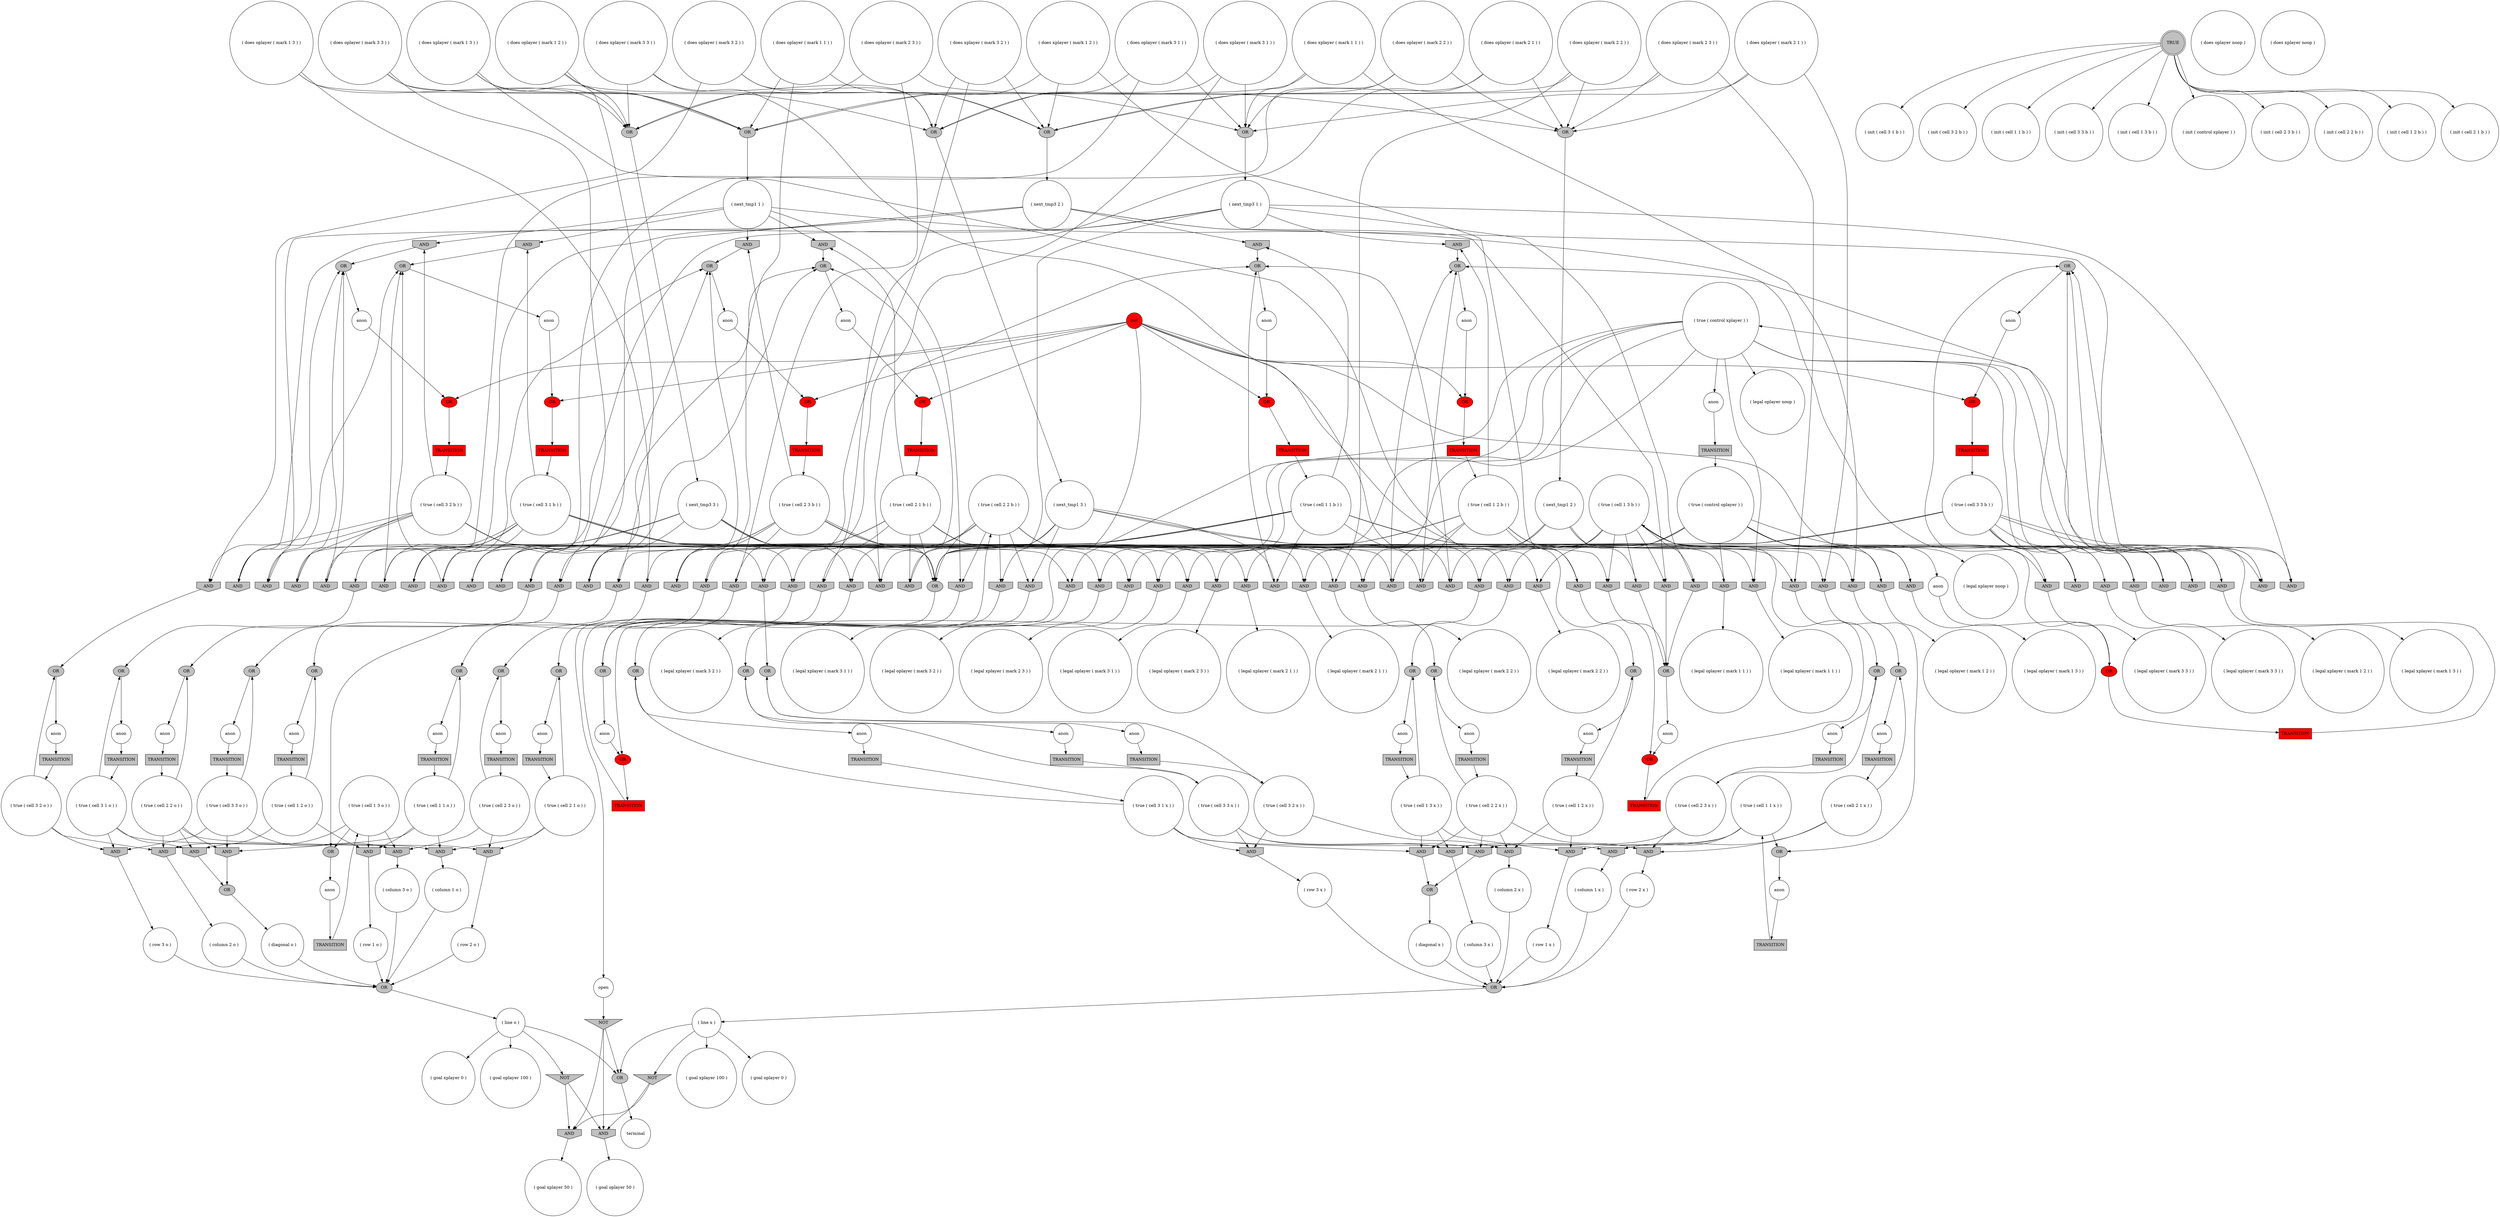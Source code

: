 digraph propNet
{
	"@4adee4de"[shape=ellipse, style= filled, fillcolor=grey, label="OR"]; "@4adee4de"->"@726b9753"; 
	"@141cee1e"[shape=circle, style= filled, fillcolor=white, label="( legal xplayer noop )"]; 
	"@5d2ab728"[shape=invhouse, style= filled, fillcolor=grey, label="AND"]; "@5d2ab728"->"@35bf760a"; 
	"@6c53ea5f"[shape=circle, style= filled, fillcolor=white, label="anon"]; "@6c53ea5f"->"@4bff13e5"; 
	"@55198f15"[shape=invhouse, style= filled, fillcolor=grey, label="AND"]; "@55198f15"->"@144c969c"; 
	"@19718d7e"[shape=invhouse, style= filled, fillcolor=grey, label="AND"]; "@19718d7e"->"@7c404922"; 
	"@22eddcfd"[shape=invhouse, style= filled, fillcolor=grey, label="AND"]; "@22eddcfd"->"@2ba9edd7"; 
	"@7bd6daf"[shape=ellipse, style= filled, fillcolor=grey, label="OR"]; "@7bd6daf"->"@13250b83"; 
	"@5c0f081c"[shape=circle, style= filled, fillcolor=white, label="( column 3 o )"]; "@5c0f081c"->"@73e847a1"; 
	"@50939c86"[shape=circle, style= filled, fillcolor=white, label="( does xplayer ( mark 3 3 ) )"]; "@50939c86"->"@7ce655c5"; "@50939c86"->"@70ff2ee4"; "@50939c86"->"@2a01b2ce"; 
	"@71e9a1ff"[shape=circle, style= filled, fillcolor=white, label="( does oplayer ( mark 1 2 ) )"]; "@71e9a1ff"->"@6e2292f2"; "@71e9a1ff"->"@8bbd998"; "@71e9a1ff"->"@ad575b8"; 
	"@68acaeb5"[shape=ellipse, style= filled, fillcolor=grey, label="OR"]; "@68acaeb5"->"@3bad48e2"; 
	"@ca10ebb"[shape=circle, style= filled, fillcolor=white, label="( column 1 x )"]; "@ca10ebb"->"@7e4bf14e"; 
	"@4bff13e5"[shape=box, style= filled, fillcolor=grey, label="TRANSITION"]; "@4bff13e5"->"@34052978"; 
	"@70ff2ee4"[shape=ellipse, style= filled, fillcolor=grey, label="OR"]; "@70ff2ee4"->"@5ff4e0b0"; 
	"@37cd1fd3"[shape=invhouse, style= filled, fillcolor=grey, label="AND"]; "@37cd1fd3"->"@3e447d9b"; 
	"@5e85de9b"[shape=box, style= filled, fillcolor=red, label="TRANSITION"]; "@5e85de9b"->"@1bc56995"; 
	"@1f13ed33"[shape=invhouse, style= filled, fillcolor=grey, label="AND"]; "@1f13ed33"->"@7db148b5"; 
	"@5f9995bb"[shape=circle, style= filled, fillcolor=white, label="( goal oplayer 50 )"]; 
	"@2c59ee1"[shape=invhouse, style= filled, fillcolor=grey, label="AND"]; "@2c59ee1"->"@6b27b224"; 
	"@1f856ba1"[shape=box, style= filled, fillcolor=red, label="TRANSITION"]; "@1f856ba1"->"@e15329d"; 
	"@4bb66b93"[shape=circle, style= filled, fillcolor=white, label="( init ( cell 3 1 b ) )"]; 
	"@5d8649a1"[shape=circle, style= filled, fillcolor=white, label="anon"]; "@5d8649a1"->"@73157598"; 
	"@375fc778"[shape=invhouse, style= filled, fillcolor=grey, label="AND"]; "@375fc778"->"@5a66967"; 
	"@7b95efbd"[shape=circle, style= filled, fillcolor=white, label="( true ( cell 2 2 o ) )"]; "@7b95efbd"->"@275604d6"; "@7b95efbd"->"@5d2ab728"; "@7b95efbd"->"@54d670b5"; "@7b95efbd"->"@25381f6d"; "@7b95efbd"->"@77e7360e"; 
	"@5521af09"[shape=ellipse, style= filled, fillcolor=grey, label="OR"]; "@5521af09"->"@5e348b3b"; 
	"@38541c79"[shape=circle, style= filled, fillcolor=white, label="( does oplayer ( mark 2 2 ) )"]; "@38541c79"->"@5968e22"; "@38541c79"->"@ad575b8"; "@38541c79"->"@617a26a4"; 
	"@309398a3"[shape=circle, style= filled, fillcolor=white, label="( true ( cell 2 3 x ) )"]; "@309398a3"->"@7d35ddd7"; "@309398a3"->"@16b9aa4f"; "@309398a3"->"@169295ee"; 
	"@6a40091"[shape=circle, style= filled, fillcolor=white, label="( legal xplayer ( mark 1 1 ) )"]; 
	"@1f571362"[shape=circle, style= filled, fillcolor=white, label="( init ( cell 3 2 b ) )"]; 
	"@299641af"[shape=invhouse, style= filled, fillcolor=grey, label="AND"]; "@299641af"->"@57119a2d"; 
	"@4d8b41b1"[shape=circle, style= filled, fillcolor=white, label="anon"]; "@4d8b41b1"->"@22a3491a"; 
	"@23e807ae"[shape=circle, style= filled, fillcolor=white, label="( does oplayer noop )"]; 
	"@419b95dc"[shape=circle, style= filled, fillcolor=white, label="anon"]; "@419b95dc"->"@4806e7f"; 
	"@6f8411cc"[shape=box, style= filled, fillcolor=grey, label="TRANSITION"]; "@6f8411cc"->"@59353d91"; 
	"@73e847a1"[shape=ellipse, style= filled, fillcolor=grey, label="OR"]; "@73e847a1"->"@22b88016"; 
	"@1b75033c"[shape=invhouse, style= filled, fillcolor=grey, label="AND"]; "@1b75033c"->"@7db148b5"; 
	"@42847ccf"[shape=invhouse, style= filled, fillcolor=grey, label="AND"]; "@42847ccf"->"@12484f51"; 
	"@1bc56995"[shape=circle, style= filled, fillcolor=white, label="( true ( cell 2 2 b ) )"]; "@1bc56995"->"@18212520"; "@1bc56995"->"@30272775"; "@1bc56995"->"@5d5417d7"; "@1bc56995"->"@40cdbfc8"; "@1bc56995"->"@3ad36734"; "@1bc56995"->"@38ad9025"; "@1bc56995"->"@3fdd6626"; "@1bc56995"->"@6ce84e14"; "@1bc56995"->"@617a26a4"; 
	"@30bc86ec"[shape=circle, style= filled, fillcolor=white, label="anon"]; "@30bc86ec"->"@522b12ec"; 
	"@50bb4eee"[shape=circle, style= filled, fillcolor=white, label="( legal oplayer ( mark 2 1 ) )"]; 
	"@25381f6d"[shape=ellipse, style= filled, fillcolor=grey, label="OR"]; "@25381f6d"->"@4d8b41b1"; 
	"@2f9df5cb"[shape=invhouse, style= filled, fillcolor=grey, label="AND"]; "@2f9df5cb"->"@6fbe883f"; 
	"@1855ac0d"[shape=circle, style= filled, fillcolor=white, label="anon"]; "@1855ac0d"->"@44fc776b"; 
	"@35d9a184"[shape=circle, style= filled, fillcolor=white, label="( init ( cell 1 1 b ) )"]; 
	"@7ed5c488"[shape=box, style= filled, fillcolor=red, label="TRANSITION"]; "@7ed5c488"->"@7a191abf"; 
	"@7b8495e6"[shape=invhouse, style= filled, fillcolor=grey, label="AND"]; "@7b8495e6"->"@308e3a6d"; 
	"@5eb8c8da"[shape=invhouse, style= filled, fillcolor=grey, label="AND"]; "@5eb8c8da"->"@548715e6"; 
	"@54d670b5"[shape=invhouse, style= filled, fillcolor=grey, label="AND"]; "@54d670b5"->"@757c4ce1"; 
	"@504b960"[shape=ellipse, style= filled, fillcolor=grey, label="OR"]; "@504b960"->"@435559c7"; 
	"@71963ff0"[shape=circle, style= filled, fillcolor=white, label="( does xplayer ( mark 1 2 ) )"]; "@71963ff0"->"@6e2292f2"; "@71963ff0"->"@174f7e2f"; "@71963ff0"->"@ad575b8"; 
	"@1fbed7d6"[shape=circle, style= filled, fillcolor=white, label="( row 2 o )"]; "@1fbed7d6"->"@73e847a1"; 
	"@78e3808b"[shape=invhouse, style= filled, fillcolor=grey, label="AND"]; "@78e3808b"->"@5f9995bb"; 
	"@2ce2a68a"[shape=box, style= filled, fillcolor=red, label="TRANSITION"]; "@2ce2a68a"->"@ef29888"; 
	"@3e513839"[shape=invhouse, style= filled, fillcolor=grey, label="AND"]; "@3e513839"->"@7c2faef5"; 
	"@8218a48"[shape=invhouse, style= filled, fillcolor=grey, label="AND"]; "@8218a48"->"@6a40091"; 
	"@2f0b2961"[shape=circle, style= filled, fillcolor=white, label="( does xplayer ( mark 1 1 ) )"]; "@2f0b2961"->"@6e2292f2"; "@2f0b2961"->"@35b95979"; "@2f0b2961"->"@68f8fe6e"; 
	"@6922f348"[shape=circle, style= filled, fillcolor=white, label="( legal oplayer ( mark 3 1 ) )"]; 
	"@6866c40c"[shape=invhouse, style= filled, fillcolor=grey, label="AND"]; "@6866c40c"->"@16ef9a9"; 
	"@6ee4908f"[shape=invhouse, style= filled, fillcolor=grey, label="AND"]; "@6ee4908f"->"@6fbe883f"; 
	"@1416067a"[shape=circle, style= filled, fillcolor=white, label="anon"]; "@1416067a"->"@182ab924"; 
	"@ceb3c87"[shape=invhouse, style= filled, fillcolor=grey, label="AND"]; "@ceb3c87"->"@2f4e319f"; 
	"@31a875c7"[shape=circle, style= filled, fillcolor=white, label="( does xplayer ( mark 1 3 ) )"]; "@31a875c7"->"@6e2292f2"; "@31a875c7"->"@7ce655c5"; "@31a875c7"->"@516042ee"; 
	"@58ae52dc"[shape=circle, style= filled, fillcolor=white, label="anon"]; "@58ae52dc"->"@4d4f0659"; 
	"@6ed3c8a0"[shape=invhouse, style= filled, fillcolor=grey, label="AND"]; "@6ed3c8a0"->"@406e0b50"; 
	"@55120b66"[shape=ellipse, style= filled, fillcolor=grey, label="OR"]; "@55120b66"->"@54a0860d"; 
	"@ef29888"[shape=circle, style= filled, fillcolor=white, label="( true ( cell 3 3 b ) )"]; "@ef29888"->"@5d5417d7"; "@ef29888"->"@5e04fef0"; "@ef29888"->"@1cf83260"; "@ef29888"->"@4cc565fd"; "@ef29888"->"@299641af"; "@ef29888"->"@3215c8b"; "@ef29888"->"@37cd1fd3"; "@ef29888"->"@69d5501b"; "@ef29888"->"@2a01b2ce"; 
	"@6872ae08"[shape=circle, style= filled, fillcolor=white, label="( legal oplayer ( mark 3 2 ) )"]; 
	"@7e04787f"[shape=invhouse, style= filled, fillcolor=grey, label="AND"]; "@7e04787f"->"@6922f348"; 
	"@729baee7"[shape=invhouse, style= filled, fillcolor=grey, label="AND"]; "@729baee7"->"@4faf537a"; 
	"@2ba9edd7"[shape=ellipse, style= filled, fillcolor=grey, label="OR"]; "@2ba9edd7"->"@6a50416a"; 
	"@5d5417d7"[shape=ellipse, style= filled, fillcolor=grey, label="OR"]; "@5d5417d7"->"@33a330ee"; 
	"@230e738a"[shape=circle, style= filled, fillcolor=white, label="( does oplayer ( mark 3 1 ) )"]; "@230e738a"->"@2c59ee1"; "@230e738a"->"@68f8fe6e"; "@230e738a"->"@70ff2ee4"; 
	"@7f928114"[shape=circle, style= filled, fillcolor=white, label="( does xplayer ( mark 3 1 ) )"]; "@7f928114"->"@3fe76447"; "@7f928114"->"@68f8fe6e"; "@7f928114"->"@70ff2ee4"; 
	"@5379bfff"[shape=circle, style= filled, fillcolor=white, label="( column 1 o )"]; "@5379bfff"->"@73e847a1"; 
	"@6b1a759c"[shape=circle, style= filled, fillcolor=white, label="( does xplayer ( mark 2 1 ) )"]; "@6b1a759c"->"@5968e22"; "@6b1a759c"->"@68f8fe6e"; "@6b1a759c"->"@3e513839"; 
	"@57deff59"[shape=circle, style= filled, fillcolor=white, label="( init ( cell 3 3 b ) )"]; 
	"@e15329d"[shape=circle, style= filled, fillcolor=white, label="( true ( cell 3 2 b ) )"]; "@e15329d"->"@1f13ed33"; "@e15329d"->"@5d5417d7"; "@e15329d"->"@18fc7329"; "@e15329d"->"@1b75033c"; "@e15329d"->"@16134f7f"; "@e15329d"->"@ceb3c87"; "@e15329d"->"@4b4d49b1"; "@e15329d"->"@40203f1c"; "@e15329d"->"@4195f35a"; 
	"@38ad9025"[shape=invhouse, style= filled, fillcolor=grey, label="AND"]; "@38ad9025"->"@65728bab"; 
	"@9c7b54e"[shape=circle, style= filled, fillcolor=white, label="( does oplayer ( mark 1 1 ) )"]; "@9c7b54e"->"@6e2292f2"; "@9c7b54e"->"@68f8fe6e"; "@9c7b54e"->"@5a7c1693"; 
	"@3bbf2734"[shape=doublecircle, style= filled, fillcolor=grey, label="TRUE"]; "@3bbf2734"->"@32b7fba7"; "@3bbf2734"->"@778de11c"; "@3bbf2734"->"@4bb66b93"; "@3bbf2734"->"@1f571362"; "@3bbf2734"->"@2ebf1528"; "@3bbf2734"->"@57deff59"; "@3bbf2734"->"@383e1fe7"; "@3bbf2734"->"@2cba5571"; "@3bbf2734"->"@6e7e4155"; "@3bbf2734"->"@35d9a184"; 
	"@265d7ed6"[shape=circle, style= filled, fillcolor=white, label="( legal oplayer ( mark 1 3 ) )"]; 
	"@4d3b73b0"[shape=invhouse, style= filled, fillcolor=grey, label="AND"]; "@4d3b73b0"->"@50bb4eee"; 
	"@3f4f2bc3"[shape=circle, style= filled, fillcolor=white, label="( true ( cell 1 3 o ) )"]; "@3f4f2bc3"->"@61872866"; "@3f4f2bc3"->"@5d2ab728"; "@3f4f2bc3"->"@4f664e0b"; "@3f4f2bc3"->"@19718d7e"; 
	"@44f0607c"[shape=invhouse, style= filled, fillcolor=grey, label="AND"]; "@44f0607c"->"@2ba9edd7"; 
	"@73157598"[shape=box, style= filled, fillcolor=grey, label="TRANSITION"]; "@73157598"->"@54d4d23e"; 
	"@778de11c"[shape=circle, style= filled, fillcolor=white, label="( init ( control xplayer ) )"]; 
	"@435559c7"[shape=circle, style= filled, fillcolor=white, label="anon"]; "@435559c7"->"@7a23974e"; 
	"@706af4f8"[shape=circle, style= filled, fillcolor=white, label="( legal xplayer ( mark 2 2 ) )"]; 
	"@157a17ee"[shape=circle, style= filled, fillcolor=white, label="anon"]; "@157a17ee"->"@711ee66c"; 
	"@1490ba04"[shape=box, style= filled, fillcolor=grey, label="TRANSITION"]; "@1490ba04"->"@389017c9"; 
	"@68f8fe6e"[shape=ellipse, style= filled, fillcolor=grey, label="OR"]; "@68f8fe6e"->"@53965e08"; 
	"@1bd4ff43"[shape=ellipse, style= filled, fillcolor=grey, label="OR"]; "@1bd4ff43"->"@6143c251"; 
	"@59e6f771"[shape=box, style= filled, fillcolor=grey, label="TRANSITION"]; "@59e6f771"->"@36002196"; 
	"@1cf83260"[shape=invhouse, style= filled, fillcolor=grey, label="AND"]; "@1cf83260"->"@3b50bdf9"; 
	"@4d9dfd3c"[shape=invhouse, style= filled, fillcolor=grey, label="AND"]; "@4d9dfd3c"->"@2ba9edd7"; 
	"@577107d2"[shape=circle, style= filled, fillcolor=white, label="( legal xplayer ( mark 1 3 ) )"]; 
	"@59353d91"[shape=circle, style= filled, fillcolor=white, label="( true ( cell 3 3 x ) )"]; "@59353d91"->"@7b8495e6"; "@59353d91"->"@2ee9c55a"; "@59353d91"->"@169295ee"; "@59353d91"->"@44c22a3d"; 
	"@333c4d98"[shape=circle, style= filled, fillcolor=white, label="( true ( cell 2 3 o ) )"]; "@333c4d98"->"@77e7360e"; "@333c4d98"->"@3ac66a0"; "@333c4d98"->"@4f664e0b"; 
	"@13250b83"[shape=circle, style= filled, fillcolor=white, label="anon"]; "@13250b83"->"@690a77cb"; 
	"@7a191abf"[shape=circle, style= filled, fillcolor=white, label="( true ( cell 3 1 b ) )"]; "@7a191abf"->"@3fe76447"; "@7a191abf"->"@5d5417d7"; "@7a191abf"->"@2c59ee1"; "@7a191abf"->"@375fc778"; "@7a191abf"->"@7e04787f"; "@7a191abf"->"@41f0445b"; "@7a191abf"->"@55198f15"; "@7a191abf"->"@140129fc"; "@7a191abf"->"@111a95e4"; 
	"@2cdd5675"[shape=invhouse, style= filled, fillcolor=grey, label="AND"]; "@2cdd5675"->"@41a6c575"; 
	"@616069c8"[shape=ellipse, style= filled, fillcolor=red, label="OR"]; "@616069c8"->"@c807180"; 
	"@3b50bdf9"[shape=circle, style= filled, fillcolor=white, label="( legal oplayer ( mark 3 3 ) )"]; 
	"@54a0860d"[shape=circle, style= filled, fillcolor=white, label="terminal"]; 
	"@22b88016"[shape=circle, style= filled, fillcolor=white, label="( line o )"]; "@22b88016"->"@23a076b0"; "@22b88016"->"@55120b66"; "@22b88016"->"@1f587c3f"; "@22b88016"->"@5890c5ac"; 
	"@7776d9d9"[shape=circle, style= filled, fillcolor=white, label="anon"]; "@7776d9d9"->"@20a6da5"; 
	"@1352f3e7"[shape=ellipse, style= filled, fillcolor=red, label="OR"]; "@1352f3e7"->"@176bfed9"; 
	"@42f6204e"[shape=ellipse, style= filled, fillcolor=grey, label="OR"]; "@42f6204e"->"@7776d9d9"; 
	"@133f2f80"[shape=circle, style= filled, fillcolor=red, label="init"]; "@133f2f80"->"@2bec587e"; "@133f2f80"->"@5b6a8608"; "@133f2f80"->"@42af8b9d"; "@133f2f80"->"@711ee66c"; "@133f2f80"->"@1352f3e7"; "@133f2f80"->"@bc9141e"; "@133f2f80"->"@616069c8"; "@133f2f80"->"@50f87402"; "@133f2f80"->"@6eb5f92a"; "@133f2f80"->"@30232dcc"; 
	"@35b95979"[shape=invhouse, style= filled, fillcolor=grey, label="AND"]; "@35b95979"->"@68acaeb5"; 
	"@5a66967"[shape=circle, style= filled, fillcolor=white, label="( legal xplayer ( mark 3 1 ) )"]; 
	"@690a77cb"[shape=box, style= filled, fillcolor=grey, label="TRANSITION"]; "@690a77cb"->"@3c1d3987"; 
	"@54fd0c3e"[shape=circle, style= filled, fillcolor=white, label="( legal xplayer ( mark 1 2 ) )"]; 
	"@3e8ef24a"[shape=box, style= filled, fillcolor=red, label="TRANSITION"]; "@3e8ef24a"->"@2697fdb6"; 
	"@16ef9a9"[shape=circle, style= filled, fillcolor=white, label="( row 1 x )"]; "@16ef9a9"->"@7e4bf14e"; 
	"@522b12ec"[shape=box, style= filled, fillcolor=grey, label="TRANSITION"]; "@522b12ec"->"@3f4f2bc3"; 
	"@128e7e0"[shape=circle, style= filled, fillcolor=white, label="anon"]; "@128e7e0"->"@10b35b8f"; 
	"@79bec177"[shape=invhouse, style= filled, fillcolor=grey, label="AND"]; "@79bec177"->"@6fbe883f"; 
	"@27df6911"[shape=circle, style= filled, fillcolor=white, label="( true ( cell 3 2 o ) )"]; "@27df6911"->"@312b1c5b"; "@27df6911"->"@54d670b5"; "@27df6911"->"@6b0912d3"; 
	"@2a01b2ce"[shape=invhouse, style= filled, fillcolor=grey, label="AND"]; "@2a01b2ce"->"@2ee9c55a"; 
	"@267046bf"[shape=invhouse, style= filled, fillcolor=grey, label="AND"]; "@267046bf"->"@308e3a6d"; 
	"@4195f35a"[shape=invhouse, style= filled, fillcolor=grey, label="AND"]; "@4195f35a"->"@7bd6daf"; 
	"@6e2292f2"[shape=ellipse, style= filled, fillcolor=grey, label="OR"]; "@6e2292f2"->"@25dcd424"; 
	"@144c969c"[shape=ellipse, style= filled, fillcolor=grey, label="OR"]; "@144c969c"->"@6be29f0e"; 
	"@25988749"[shape=circle, style= filled, fillcolor=white, label="( row 2 x )"]; "@25988749"->"@7e4bf14e"; 
	"@2f4e319f"[shape=circle, style= filled, fillcolor=white, label="( legal xplayer ( mark 3 2 ) )"]; 
	"@41a6c575"[shape=circle, style= filled, fillcolor=white, label="( legal oplayer ( mark 1 1 ) )"]; 
	"@4faf537a"[shape=ellipse, style= filled, fillcolor=grey, label="OR"]; "@4faf537a"->"@157a17ee"; 
	"@65728bab"[shape=ellipse, style= filled, fillcolor=grey, label="OR"]; "@65728bab"->"@1a1772e4"; 
	"@7c2faef5"[shape=ellipse, style= filled, fillcolor=grey, label="OR"]; "@7c2faef5"->"@58ae52dc"; 
	"@272105ff"[shape=circle, style= filled, fillcolor=white, label="( does xplayer noop )"]; 
	"@3f16b7c9"[shape=invhouse, style= filled, fillcolor=grey, label="AND"]; "@3f16b7c9"->"@412ca8a0"; 
	"@37d32531"[shape=box, style= filled, fillcolor=red, label="TRANSITION"]; "@37d32531"->"@15f084e9"; 
	"@7d35ddd7"[shape=invhouse, style= filled, fillcolor=grey, label="AND"]; "@7d35ddd7"->"@25988749"; 
	"@308e3a6d"[shape=ellipse, style= filled, fillcolor=grey, label="OR"]; "@308e3a6d"->"@554c14c3"; 
	"@270f01eb"[shape=circle, style= filled, fillcolor=white, label="( does xplayer ( mark 3 2 ) )"]; "@270f01eb"->"@70ff2ee4"; "@270f01eb"->"@ad575b8"; "@270f01eb"->"@4195f35a"; 
	"@17089fec"[shape=invhouse, style= filled, fillcolor=grey, label="AND"]; "@17089fec"->"@2ba9edd7"; 
	"@23dcb33b"[shape=circle, style= filled, fillcolor=white, label="( row 3 x )"]; "@23dcb33b"->"@7e4bf14e"; 
	"@1264fc8c"[shape=invhouse, style= filled, fillcolor=grey, label="AND"]; "@1264fc8c"->"@3ce38540"; 
	"@54d4d23e"[shape=circle, style= filled, fillcolor=white, label="( true ( control oplayer ) )"]; "@54d4d23e"->"@141cee1e"; "@54d4d23e"->"@6ed3c8a0"; "@54d4d23e"->"@2b8d6e78"; "@54d4d23e"->"@2cdd5675"; "@54d4d23e"->"@1cf83260"; "@54d4d23e"->"@1264fc8c"; "@54d4d23e"->"@7e04787f"; "@54d4d23e"->"@4d3b73b0"; "@54d4d23e"->"@16134f7f"; "@54d4d23e"->"@6ce84e14"; "@54d4d23e"->"@4f34d4d9"; 
	"@7d61498a"[shape=invhouse, style= filled, fillcolor=grey, label="AND"]; "@7d61498a"->"@5379bfff"; 
	"@6be29f0e"[shape=circle, style= filled, fillcolor=white, label="anon"]; "@6be29f0e"->"@5b6a8608"; 
	"@5a7c1693"[shape=invhouse, style= filled, fillcolor=grey, label="AND"]; "@5a7c1693"->"@504b960"; 
	"@1a1772e4"[shape=circle, style= filled, fillcolor=white, label="anon"]; "@1a1772e4"->"@50f87402"; 
	"@45fb090f"[shape=circle, style= filled, fillcolor=white, label="( legal oplayer ( mark 2 2 ) )"]; 
	"@5e04fef0"[shape=invhouse, style= filled, fillcolor=grey, label="AND"]; "@5e04fef0"->"@4adee4de"; 
	"@49bb3f4e"[shape=circle, style= filled, fillcolor=white, label="( true ( cell 2 1 x ) )"]; "@49bb3f4e"->"@7d35ddd7"; "@49bb3f4e"->"@7c2faef5"; "@49bb3f4e"->"@1377363b"; 
	"@4a522aa7"[shape=invhouse, style= filled, fillcolor=grey, label="AND"]; "@4a522aa7"->"@577107d2"; 
	"@16b9aa4f"[shape=ellipse, style= filled, fillcolor=grey, label="OR"]; "@16b9aa4f"->"@128e7e0"; 
	"@451d4feb"[shape=invhouse, style= filled, fillcolor=grey, label="AND"]; "@451d4feb"->"@412ca8a0"; 
	"@553b21c2"[shape=invhouse, style= filled, fillcolor=grey, label="AND"]; "@553b21c2"->"@412ca8a0"; 
	"@50f87402"[shape=ellipse, style= filled, fillcolor=red, label="OR"]; "@50f87402"->"@5e85de9b"; 
	"@6ce84e14"[shape=invhouse, style= filled, fillcolor=grey, label="AND"]; "@6ce84e14"->"@45fb090f"; 
	"@4b4d49b1"[shape=invhouse, style= filled, fillcolor=grey, label="AND"]; "@4b4d49b1"->"@7db148b5"; 
	"@28de5a23"[shape=circle, style= filled, fillcolor=white, label="anon"]; "@28de5a23"->"@1352f3e7"; 
	"@111a95e4"[shape=invhouse, style= filled, fillcolor=grey, label="AND"]; "@111a95e4"->"@144c969c"; 
	"@4806e7f"[shape=box, style= filled, fillcolor=grey, label="TRANSITION"]; "@4806e7f"->"@27df6911"; 
	"@44c22a3d"[shape=invhouse, style= filled, fillcolor=grey, label="AND"]; "@44c22a3d"->"@23dcb33b"; 
	"@c807180"[shape=box, style= filled, fillcolor=red, label="TRANSITION"]; "@c807180"->"@6f814e19"; 
	"@1e472f46"[shape=circle, style= filled, fillcolor=white, label="( goal xplayer 100 )"]; 
	"@18212520"[shape=invhouse, style= filled, fillcolor=grey, label="AND"]; "@18212520"->"@65728bab"; 
	"@6b27b224"[shape=ellipse, style= filled, fillcolor=grey, label="OR"]; "@6b27b224"->"@1855ac0d"; 
	"@7db148b5"[shape=ellipse, style= filled, fillcolor=grey, label="OR"]; "@7db148b5"->"@fc76601"; 
	"@7e4bf14e"[shape=ellipse, style= filled, fillcolor=grey, label="OR"]; "@7e4bf14e"->"@557b18f3"; 
	"@40cdbfc8"[shape=invhouse, style= filled, fillcolor=grey, label="AND"]; "@40cdbfc8"->"@706af4f8"; 
	"@69ae56a9"[shape=circle, style= filled, fillcolor=white, label="( goal oplayer 0 )"]; 
	"@17071c"[shape=invhouse, style= filled, fillcolor=grey, label="AND"]; "@17071c"->"@3ac66a0"; 
	"@3ac66a0"[shape=ellipse, style= filled, fillcolor=grey, label="OR"]; "@3ac66a0"->"@2d53a889"; 
	"@182ab924"[shape=box, style= filled, fillcolor=grey, label="TRANSITION"]; "@182ab924"->"@152baa9"; 
	"@5e348b3b"[shape=circle, style= filled, fillcolor=white, label="anon"]; "@5e348b3b"->"@7046d5ea"; 
	"@32b7fba7"[shape=circle, style= filled, fillcolor=white, label="( init ( cell 1 3 b ) )"]; 
	"@23a076b0"[shape=invtriangle, style= filled, fillcolor=grey, label="NOT"]; "@23a076b0"->"@78e3808b"; "@23a076b0"->"@4473856a"; 
	"@65898298"[shape=circle, style= filled, fillcolor=white, label="( legal xplayer ( mark 2 1 ) )"]; 
	"@6143c251"[shape=circle, style= filled, fillcolor=white, label="anon"]; "@6143c251"->"@1490ba04"; 
	"@4d4f0659"[shape=box, style= filled, fillcolor=grey, label="TRANSITION"]; "@4d4f0659"->"@49bb3f4e"; 
	"@25f1f4e6"[shape=circle, style= filled, fillcolor=white, label="( next_tmp3 3 )"]; "@25f1f4e6"->"@5578c04c"; "@25f1f4e6"->"@66663f93"; "@25f1f4e6"->"@2f9df5cb"; "@25f1f4e6"->"@3fdd6626"; "@25f1f4e6"->"@40203f1c"; "@25f1f4e6"->"@111a95e4"; 
	"@15f084e9"[shape=circle, style= filled, fillcolor=white, label="( true ( cell 1 1 b ) )"]; "@15f084e9"->"@35b95979"; "@15f084e9"->"@3eccf52d"; "@15f084e9"->"@5d5417d7"; "@15f084e9"->"@66663f93"; "@15f084e9"->"@2cdd5675"; "@15f084e9"->"@816139e"; "@15f084e9"->"@8218a48"; "@15f084e9"->"@40a1b9bc"; "@15f084e9"->"@5a7c1693"; 
	"@4473856a"[shape=invhouse, style= filled, fillcolor=grey, label="AND"]; "@4473856a"->"@2fca469f"; 
	"@12484f51"[shape=ellipse, style= filled, fillcolor=grey, label="OR"]; "@12484f51"->"@3e699da7"; 
	"@40a1b9bc"[shape=invhouse, style= filled, fillcolor=grey, label="AND"]; "@40a1b9bc"->"@6e375d59"; 
	"@34237b03"[shape=circle, style= filled, fillcolor=white, label="( true ( cell 1 2 b ) )"]; "@34237b03"->"@174f7e2f"; "@34237b03"->"@5d5417d7"; "@34237b03"->"@6ed3c8a0"; "@34237b03"->"@8bbd998"; "@34237b03"->"@5578c04c"; "@34237b03"->"@57c6a450"; "@34237b03"->"@6bb3ca4b"; "@34237b03"->"@729baee7"; "@34237b03"->"@3de59438"; 
	"@2697fdb6"[shape=circle, style= filled, fillcolor=white, label="( true ( control xplayer ) )"]; "@2697fdb6"->"@4a522aa7"; "@2697fdb6"->"@40cdbfc8"; "@2697fdb6"->"@57c6a450"; "@2697fdb6"->"@375fc778"; "@2697fdb6"->"@5d8649a1"; "@2697fdb6"->"@8218a48"; "@2697fdb6"->"@1bb9fc90"; "@2697fdb6"->"@58ef4f95"; "@2697fdb6"->"@ceb3c87"; "@2697fdb6"->"@37cd1fd3"; "@2697fdb6"->"@7abe61e0"; 
	"@7ce655c5"[shape=ellipse, style= filled, fillcolor=grey, label="OR"]; "@7ce655c5"->"@25f1f4e6"; 
	"@8bbd998"[shape=invhouse, style= filled, fillcolor=grey, label="AND"]; "@8bbd998"->"@40497379"; 
	"@731f1036"[shape=circle, style= filled, fillcolor=white, label="anon"]; "@731f1036"->"@42af8b9d"; 
	"@1bb9fc90"[shape=circle, style= filled, fillcolor=white, label="( legal oplayer noop )"]; 
	"@6e7e4155"[shape=circle, style= filled, fillcolor=white, label="( init ( cell 2 1 b ) )"]; 
	"@40497379"[shape=ellipse, style= filled, fillcolor=grey, label="OR"]; "@40497379"->"@1416067a"; 
	"@20e75fd6"[shape=circle, style= filled, fillcolor=white, label="( legal xplayer ( mark 2 3 ) )"]; 
	"@42af8b9d"[shape=ellipse, style= filled, fillcolor=red, label="OR"]; "@42af8b9d"->"@37d32531"; 
	"@5578c04c"[shape=invhouse, style= filled, fillcolor=grey, label="AND"]; "@5578c04c"->"@4faf537a"; 
	"@5e9289a4"[shape=box, style= filled, fillcolor=grey, label="TRANSITION"]; "@5e9289a4"->"@34ae6df8"; 
	"@726b9753"[shape=circle, style= filled, fillcolor=white, label="anon"]; "@726b9753"->"@bc9141e"; 
	"@5f9972a1"[shape=circle, style= filled, fillcolor=white, label="anon"]; "@5f9972a1"->"@616069c8"; 
	"@4cc565fd"[shape=invhouse, style= filled, fillcolor=grey, label="AND"]; "@4cc565fd"->"@4adee4de"; 
	"@23d44ced"[shape=invtriangle, style= filled, fillcolor=grey, label="NOT"]; "@23d44ced"->"@55120b66"; "@23d44ced"->"@78e3808b"; "@23d44ced"->"@4473856a"; 
	"@6a50416a"[shape=circle, style= filled, fillcolor=white, label="anon"]; "@6a50416a"->"@2bec587e"; 
	"@5890c5ac"[shape=circle, style= filled, fillcolor=white, label="( goal xplayer 0 )"]; 
	"@57119a2d"[shape=ellipse, style= filled, fillcolor=grey, label="OR"]; "@57119a2d"->"@6c53ea5f"; 
	"@40203f1c"[shape=invhouse, style= filled, fillcolor=grey, label="AND"]; "@40203f1c"->"@7db148b5"; 
	"@10b35b8f"[shape=box, style= filled, fillcolor=grey, label="TRANSITION"]; "@10b35b8f"->"@309398a3"; 
	"@406e0b50"[shape=circle, style= filled, fillcolor=white, label="( legal oplayer ( mark 1 2 ) )"]; 
	"@730d5a32"[shape=box, style= filled, fillcolor=red, label="TRANSITION"]; "@730d5a32"->"@34237b03"; 
	"@37e2a6a1"[shape=box, style= filled, fillcolor=grey, label="TRANSITION"]; "@37e2a6a1"->"@333c4d98"; 
	"@5ff4e0b0"[shape=circle, style= filled, fillcolor=white, label="( next_tmp1 3 )"]; "@5ff4e0b0"->"@17089fec"; "@5ff4e0b0"->"@38ad9025"; "@5ff4e0b0"->"@6ee4908f"; "@5ff4e0b0"->"@40a1b9bc"; "@5ff4e0b0"->"@3de59438"; "@5ff4e0b0"->"@3f16b7c9"; 
	"@1377363b"[shape=invhouse, style= filled, fillcolor=grey, label="AND"]; "@1377363b"->"@ca10ebb"; 
	"@33a330ee"[shape=circle, style= filled, fillcolor=white, label="open"]; "@33a330ee"->"@23d44ced"; 
	"@50e54dab"[shape=box, style= filled, fillcolor=grey, label="TRANSITION"]; "@50e54dab"->"@5a0be0"; 
	"@3bad48e2"[shape=circle, style= filled, fillcolor=white, label="anon"]; "@3bad48e2"->"@5e9289a4"; 
	"@30272775"[shape=invhouse, style= filled, fillcolor=grey, label="AND"]; "@30272775"->"@5521af09"; 
	"@4c9c61c9"[shape=circle, style= filled, fillcolor=white, label="( does xplayer ( mark 2 2 ) )"]; "@4c9c61c9"->"@30272775"; "@4c9c61c9"->"@5968e22"; "@4c9c61c9"->"@ad575b8"; 
	"@2fca469f"[shape=circle, style= filled, fillcolor=white, label="( goal xplayer 50 )"]; 
	"@34ae6df8"[shape=circle, style= filled, fillcolor=white, label="( true ( cell 1 1 x ) )"]; "@34ae6df8"->"@7b8495e6"; "@34ae6df8"->"@68acaeb5"; "@34ae6df8"->"@6866c40c"; "@34ae6df8"->"@1377363b"; 
	"@389017c9"[shape=circle, style= filled, fillcolor=white, label="( true ( cell 1 3 x ) )"]; "@389017c9"->"@1bd4ff43"; "@389017c9"->"@6866c40c"; "@389017c9"->"@169295ee"; "@389017c9"->"@267046bf"; 
	"@7abe61e0"[shape=invhouse, style= filled, fillcolor=grey, label="AND"]; "@7abe61e0"->"@20e75fd6"; 
	"@174f7e2f"[shape=invhouse, style= filled, fillcolor=grey, label="AND"]; "@174f7e2f"->"@42f6204e"; 
	"@548715e6"[shape=circle, style= filled, fillcolor=white, label="( column 2 x )"]; "@548715e6"->"@7e4bf14e"; 
	"@7c404922"[shape=circle, style= filled, fillcolor=white, label="( row 1 o )"]; "@7c404922"->"@73e847a1"; 
	"@5b6a8608"[shape=ellipse, style= filled, fillcolor=red, label="OR"]; "@5b6a8608"->"@7ed5c488"; 
	"@55c74ea3"[shape=circle, style= filled, fillcolor=white, label="( does xplayer ( mark 2 3 ) )"]; "@55c74ea3"->"@7ce655c5"; "@55c74ea3"->"@5968e22"; "@55c74ea3"->"@22af7138"; 
	"@1f587c3f"[shape=circle, style= filled, fillcolor=white, label="( goal oplayer 100 )"]; 
	"@16134f7f"[shape=invhouse, style= filled, fillcolor=grey, label="AND"]; "@16134f7f"->"@6872ae08"; 
	"@4f664e0b"[shape=invhouse, style= filled, fillcolor=grey, label="AND"]; "@4f664e0b"->"@5c0f081c"; 
	"@ad575b8"[shape=ellipse, style= filled, fillcolor=grey, label="OR"]; "@ad575b8"->"@6b520cf4"; 
	"@7a23974e"[shape=box, style= filled, fillcolor=grey, label="TRANSITION"]; "@7a23974e"->"@2d3458cd"; 
	"@6e375d59"[shape=ellipse, style= filled, fillcolor=grey, label="OR"]; "@6e375d59"->"@731f1036"; 
	"@312b1c5b"[shape=invhouse, style= filled, fillcolor=grey, label="AND"]; "@312b1c5b"->"@5e7a5ff4"; 
	"@711ee66c"[shape=ellipse, style= filled, fillcolor=red, label="OR"]; "@711ee66c"->"@730d5a32"; 
	"@43eb749c"[shape=circle, style= filled, fillcolor=white, label="( true ( cell 1 2 x ) )"]; "@43eb749c"->"@5eb8c8da"; "@43eb749c"->"@42f6204e"; "@43eb749c"->"@6866c40c"; 
	"@64c49bbc"[shape=circle, style= filled, fillcolor=white, label="( does oplayer ( mark 3 3 ) )"]; "@64c49bbc"->"@7ce655c5"; "@64c49bbc"->"@299641af"; "@64c49bbc"->"@70ff2ee4"; 
	"@58ef4f95"[shape=invhouse, style= filled, fillcolor=grey, label="AND"]; "@58ef4f95"->"@65898298"; 
	"@4bace2d6"[shape=invhouse, style= filled, fillcolor=grey, label="AND"]; "@4bace2d6"->"@412ca8a0"; 
	"@7fb6f4cd"[shape=circle, style= filled, fillcolor=white, label="( true ( cell 2 3 b ) )"]; "@7fb6f4cd"->"@22eddcfd"; "@7fb6f4cd"->"@4d9dfd3c"; "@7fb6f4cd"->"@5d5417d7"; "@7fb6f4cd"->"@17089fec"; "@7fb6f4cd"->"@22af7138"; "@7fb6f4cd"->"@1264fc8c"; "@7fb6f4cd"->"@17071c"; "@7fb6f4cd"->"@44f0607c"; "@7fb6f4cd"->"@7abe61e0"; 
	"@169295ee"[shape=invhouse, style= filled, fillcolor=grey, label="AND"]; "@169295ee"->"@54827153"; 
	"@34052978"[shape=circle, style= filled, fillcolor=white, label="( true ( cell 3 3 o ) )"]; "@34052978"->"@312b1c5b"; "@34052978"->"@275604d6"; "@34052978"->"@57119a2d"; "@34052978"->"@4f664e0b"; 
	"@275604d6"[shape=invhouse, style= filled, fillcolor=grey, label="AND"]; "@275604d6"->"@35bf760a"; 
	"@6d43555"[shape=circle, style= filled, fillcolor=white, label="( does oplayer ( mark 2 1 ) )"]; "@6d43555"->"@5968e22"; "@6d43555"->"@68f8fe6e"; "@6d43555"->"@42847ccf"; 
	"@6fbe883f"[shape=ellipse, style= filled, fillcolor=grey, label="OR"]; "@6fbe883f"->"@5f9972a1"; 
	"@557b18f3"[shape=circle, style= filled, fillcolor=white, label="( line x )"]; "@557b18f3"->"@1e472f46"; "@557b18f3"->"@55120b66"; "@557b18f3"->"@69ae56a9"; "@557b18f3"->"@73e0162f"; 
	"@816139e"[shape=invhouse, style= filled, fillcolor=grey, label="AND"]; "@816139e"->"@6e375d59"; 
	"@412ca8a0"[shape=ellipse, style= filled, fillcolor=grey, label="OR"]; "@412ca8a0"->"@28de5a23"; 
	"@5e7a5ff4"[shape=circle, style= filled, fillcolor=white, label="( row 3 o )"]; "@5e7a5ff4"->"@73e847a1"; 
	"@516042ee"[shape=invhouse, style= filled, fillcolor=grey, label="AND"]; "@516042ee"->"@1bd4ff43"; 
	"@554c14c3"[shape=circle, style= filled, fillcolor=white, label="( diagonal x )"]; "@554c14c3"->"@7e4bf14e"; 
	"@79a3a432"[shape=box, style= filled, fillcolor=red, label="TRANSITION"]; "@79a3a432"->"@7fb6f4cd"; 
	"@353e42ac"[shape=circle, style= filled, fillcolor=white, label="( true ( cell 1 3 b ) )"]; "@353e42ac"->"@5d5417d7"; "@353e42ac"->"@2b8d6e78"; "@353e42ac"->"@4a522aa7"; "@353e42ac"->"@451d4feb"; "@353e42ac"->"@553b21c2"; "@353e42ac"->"@4bace2d6"; "@353e42ac"->"@2a54b49"; "@353e42ac"->"@516042ee"; "@353e42ac"->"@3f16b7c9"; 
	"@2bec587e"[shape=ellipse, style= filled, fillcolor=red, label="OR"]; "@2bec587e"->"@79a3a432"; 
	"@1ee65d72"[shape=circle, style= filled, fillcolor=white, label="anon"]; "@1ee65d72"->"@6f8411cc"; 
	"@36002196"[shape=circle, style= filled, fillcolor=white, label="( true ( cell 2 1 o ) )"]; "@36002196"->"@77e7360e"; "@36002196"->"@12484f51"; "@36002196"->"@7d61498a"; 
	"@57c6a450"[shape=invhouse, style= filled, fillcolor=grey, label="AND"]; "@57c6a450"->"@54fd0c3e"; 
	"@3b98420f"[shape=circle, style= filled, fillcolor=white, label="( does oplayer ( mark 1 3 ) )"]; "@3b98420f"->"@6e2292f2"; "@3b98420f"->"@7ce655c5"; "@3b98420f"->"@2a54b49"; 
	"@44fc776b"[shape=box, style= filled, fillcolor=grey, label="TRANSITION"]; "@44fc776b"->"@598ef449"; 
	"@22af7138"[shape=invhouse, style= filled, fillcolor=grey, label="AND"]; "@22af7138"->"@16b9aa4f"; 
	"@2ebf1528"[shape=circle, style= filled, fillcolor=white, label="( init ( cell 2 3 b ) )"]; 
	"@7dcb3053"[shape=circle, style= filled, fillcolor=white, label="( does oplayer ( mark 2 3 ) )"]; "@7dcb3053"->"@7ce655c5"; "@7dcb3053"->"@5968e22"; "@7dcb3053"->"@17071c"; 
	"@6f814e19"[shape=circle, style= filled, fillcolor=white, label="( true ( cell 2 1 b ) )"]; "@6f814e19"->"@2eff53f"; "@6f814e19"->"@5d5417d7"; "@6f814e19"->"@2f9df5cb"; "@6f814e19"->"@3e513839"; "@6f814e19"->"@79bec177"; "@6f814e19"->"@58ef4f95"; "@6f814e19"->"@4d3b73b0"; "@6f814e19"->"@42847ccf"; "@6f814e19"->"@6ee4908f"; 
	"@3c1d3987"[shape=circle, style= filled, fillcolor=white, label="( true ( cell 3 2 x ) )"]; "@3c1d3987"->"@5eb8c8da"; "@3c1d3987"->"@7bd6daf"; "@3c1d3987"->"@44c22a3d"; 
	"@757c4ce1"[shape=circle, style= filled, fillcolor=white, label="( column 2 o )"]; "@757c4ce1"->"@73e847a1"; 
	"@289a6d07"[shape=ellipse, style= filled, fillcolor=grey, label="OR"]; "@289a6d07"->"@1cd9e17b"; 
	"@53965e08"[shape=circle, style= filled, fillcolor=white, label="( next_tmp3 1 )"]; "@53965e08"->"@4d9dfd3c"; "@53965e08"->"@18212520"; "@53965e08"->"@451d4feb"; "@53965e08"->"@6bb3ca4b"; "@53965e08"->"@1b75033c"; "@53965e08"->"@3215c8b"; 
	"@6eb5f92a"[shape=ellipse, style= filled, fillcolor=red, label="OR"]; "@6eb5f92a"->"@1f856ba1"; 
	"@3fe76447"[shape=invhouse, style= filled, fillcolor=grey, label="AND"]; "@3fe76447"->"@289a6d07"; 
	"@1cd9e17b"[shape=circle, style= filled, fillcolor=white, label="anon"]; "@1cd9e17b"->"@50e54dab"; 
	"@3ce38540"[shape=circle, style= filled, fillcolor=white, label="( legal oplayer ( mark 2 3 ) )"]; 
	"@381549b0"[shape=circle, style= filled, fillcolor=white, label="( diagonal o )"]; "@381549b0"->"@73e847a1"; 
	"@6b520cf4"[shape=circle, style= filled, fillcolor=white, label="( next_tmp3 2 )"]; "@6b520cf4"->"@2eff53f"; "@6b520cf4"->"@3eccf52d"; "@6b520cf4"->"@5e04fef0"; "@6b520cf4"->"@553b21c2"; "@6b520cf4"->"@55198f15"; "@6b520cf4"->"@44f0607c"; 
	"@3215c8b"[shape=invhouse, style= filled, fillcolor=grey, label="AND"]; "@3215c8b"->"@4adee4de"; 
	"@41f0445b"[shape=invhouse, style= filled, fillcolor=grey, label="AND"]; "@41f0445b"->"@144c969c"; 
	"@7046d5ea"[shape=box, style= filled, fillcolor=grey, label="TRANSITION"]; "@7046d5ea"->"@7bc27a03"; 
	"@5f429eec"[shape=circle, style= filled, fillcolor=white, label="( next_tmp1 2 )"]; "@5f429eec"->"@816139e"; "@5f429eec"->"@4bace2d6"; "@5f429eec"->"@41f0445b"; "@5f429eec"->"@729baee7"; "@5f429eec"->"@4b4d49b1"; "@5f429eec"->"@69d5501b"; 
	"@20a6da5"[shape=box, style= filled, fillcolor=grey, label="TRANSITION"]; "@20a6da5"->"@43eb749c"; 
	"@176bfed9"[shape=box, style= filled, fillcolor=red, label="TRANSITION"]; "@176bfed9"->"@353e42ac"; 
	"@2ee9c55a"[shape=ellipse, style= filled, fillcolor=grey, label="OR"]; "@2ee9c55a"->"@1ee65d72"; 
	"@5968e22"[shape=ellipse, style= filled, fillcolor=grey, label="OR"]; "@5968e22"->"@5f429eec"; 
	"@35bf760a"[shape=ellipse, style= filled, fillcolor=grey, label="OR"]; "@35bf760a"->"@381549b0"; 
	"@22a3491a"[shape=box, style= filled, fillcolor=grey, label="TRANSITION"]; "@22a3491a"->"@7b95efbd"; 
	"@5a0be0"[shape=circle, style= filled, fillcolor=white, label="( true ( cell 3 1 x ) )"]; "@5a0be0"->"@1377363b"; "@5a0be0"->"@289a6d07"; "@5a0be0"->"@44c22a3d"; "@5a0be0"->"@267046bf"; 
	"@7bc27a03"[shape=circle, style= filled, fillcolor=white, label="( true ( cell 2 2 x ) )"]; "@7bc27a03"->"@5eb8c8da"; "@7bc27a03"->"@7d35ddd7"; "@7bc27a03"->"@7b8495e6"; "@7bc27a03"->"@5521af09"; "@7bc27a03"->"@267046bf"; 
	"@fc76601"[shape=circle, style= filled, fillcolor=white, label="anon"]; "@fc76601"->"@6eb5f92a"; 
	"@598ef449"[shape=circle, style= filled, fillcolor=white, label="( true ( cell 3 1 o ) )"]; "@598ef449"->"@312b1c5b"; "@598ef449"->"@5d2ab728"; "@598ef449"->"@6b27b224"; "@598ef449"->"@7d61498a"; 
	"@2cba5571"[shape=circle, style= filled, fillcolor=white, label="( init ( cell 1 2 b ) )"]; 
	"@3e699da7"[shape=circle, style= filled, fillcolor=white, label="anon"]; "@3e699da7"->"@59e6f771"; 
	"@69d5501b"[shape=invhouse, style= filled, fillcolor=grey, label="AND"]; "@69d5501b"->"@4adee4de"; 
	"@73e0162f"[shape=invtriangle, style= filled, fillcolor=grey, label="NOT"]; "@73e0162f"->"@78e3808b"; "@73e0162f"->"@4473856a"; 
	"@2eff53f"[shape=invhouse, style= filled, fillcolor=grey, label="AND"]; "@2eff53f"->"@6fbe883f"; 
	"@54827153"[shape=circle, style= filled, fillcolor=white, label="( column 3 x )"]; "@54827153"->"@7e4bf14e"; 
	"@18fc7329"[shape=invhouse, style= filled, fillcolor=grey, label="AND"]; "@18fc7329"->"@6b0912d3"; 
	"@bc9141e"[shape=ellipse, style= filled, fillcolor=red, label="OR"]; "@bc9141e"->"@2ce2a68a"; 
	"@383e1fe7"[shape=circle, style= filled, fillcolor=white, label="( init ( cell 2 2 b ) )"]; 
	"@2d53a889"[shape=circle, style= filled, fillcolor=white, label="anon"]; "@2d53a889"->"@37e2a6a1"; 
	"@6b0912d3"[shape=ellipse, style= filled, fillcolor=grey, label="OR"]; "@6b0912d3"->"@419b95dc"; 
	"@3de59438"[shape=invhouse, style= filled, fillcolor=grey, label="AND"]; "@3de59438"->"@4faf537a"; 
	"@617a26a4"[shape=invhouse, style= filled, fillcolor=grey, label="AND"]; "@617a26a4"->"@25381f6d"; 
	"@3e447d9b"[shape=circle, style= filled, fillcolor=white, label="( legal xplayer ( mark 3 3 ) )"]; 
	"@3eccf52d"[shape=invhouse, style= filled, fillcolor=grey, label="AND"]; "@3eccf52d"->"@6e375d59"; 
	"@61872866"[shape=ellipse, style= filled, fillcolor=grey, label="OR"]; "@61872866"->"@30bc86ec"; 
	"@3ad36734"[shape=invhouse, style= filled, fillcolor=grey, label="AND"]; "@3ad36734"->"@65728bab"; 
	"@77e7360e"[shape=invhouse, style= filled, fillcolor=grey, label="AND"]; "@77e7360e"->"@1fbed7d6"; 
	"@2a54b49"[shape=invhouse, style= filled, fillcolor=grey, label="AND"]; "@2a54b49"->"@61872866"; 
	"@4f34d4d9"[shape=circle, style= filled, fillcolor=white, label="anon"]; "@4f34d4d9"->"@30232dcc"; 
	"@30232dcc"[shape=ellipse, style= filled, fillcolor=red, label="OR"]; "@30232dcc"->"@3e8ef24a"; 
	"@66663f93"[shape=invhouse, style= filled, fillcolor=grey, label="AND"]; "@66663f93"->"@6e375d59"; 
	"@2b8d6e78"[shape=invhouse, style= filled, fillcolor=grey, label="AND"]; "@2b8d6e78"->"@265d7ed6"; 
	"@25dcd424"[shape=circle, style= filled, fillcolor=white, label="( next_tmp1 1 )"]; "@25dcd424"->"@1f13ed33"; "@25dcd424"->"@22eddcfd"; "@25dcd424"->"@3ad36734"; "@25dcd424"->"@4cc565fd"; "@25dcd424"->"@79bec177"; "@25dcd424"->"@140129fc"; 
	"@6bb3ca4b"[shape=invhouse, style= filled, fillcolor=grey, label="AND"]; "@6bb3ca4b"->"@4faf537a"; 
	"@2d3458cd"[shape=circle, style= filled, fillcolor=white, label="( true ( cell 1 1 o ) )"]; "@2d3458cd"->"@275604d6"; "@2d3458cd"->"@504b960"; "@2d3458cd"->"@7d61498a"; "@2d3458cd"->"@19718d7e"; 
	"@152baa9"[shape=circle, style= filled, fillcolor=white, label="( true ( cell 1 2 o ) )"]; "@152baa9"->"@40497379"; "@152baa9"->"@54d670b5"; "@152baa9"->"@19718d7e"; 
	"@3fdd6626"[shape=invhouse, style= filled, fillcolor=grey, label="AND"]; "@3fdd6626"->"@65728bab"; 
	"@75a75e5b"[shape=circle, style= filled, fillcolor=white, label="( does oplayer ( mark 3 2 ) )"]; "@75a75e5b"->"@18fc7329"; "@75a75e5b"->"@70ff2ee4"; "@75a75e5b"->"@ad575b8"; 
	"@140129fc"[shape=invhouse, style= filled, fillcolor=grey, label="AND"]; "@140129fc"->"@144c969c"; 
}